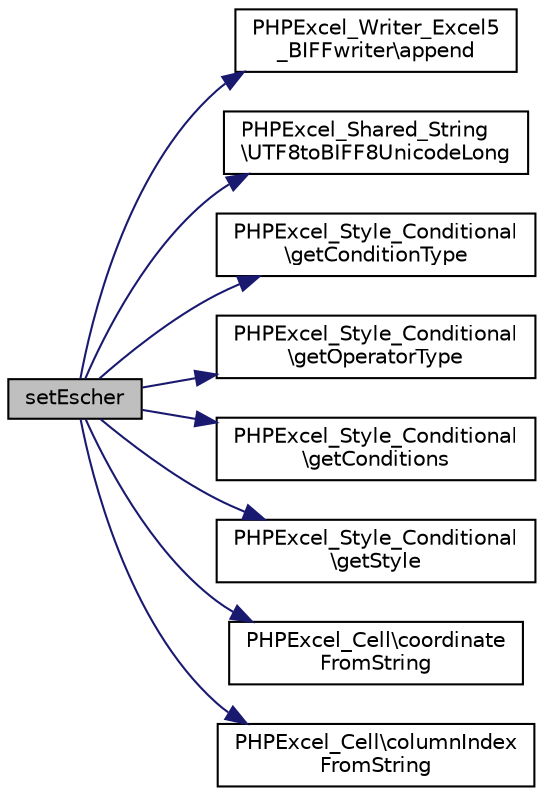 digraph "setEscher"
{
  edge [fontname="Helvetica",fontsize="10",labelfontname="Helvetica",labelfontsize="10"];
  node [fontname="Helvetica",fontsize="10",shape=record];
  rankdir="LR";
  Node69 [label="setEscher",height=0.2,width=0.4,color="black", fillcolor="grey75", style="filled", fontcolor="black"];
  Node69 -> Node70 [color="midnightblue",fontsize="10",style="solid",fontname="Helvetica"];
  Node70 [label="PHPExcel_Writer_Excel5\l_BIFFwriter\\append",height=0.2,width=0.4,color="black", fillcolor="white", style="filled",URL="$class_p_h_p_excel___writer___excel5___b_i_f_fwriter.html#ad117ad2ab651e4adbdced2fdae4116b8"];
  Node69 -> Node71 [color="midnightblue",fontsize="10",style="solid",fontname="Helvetica"];
  Node71 [label="PHPExcel_Shared_String\l\\UTF8toBIFF8UnicodeLong",height=0.2,width=0.4,color="black", fillcolor="white", style="filled",URL="$class_p_h_p_excel___shared___string.html#ab8bb1f6798969de77820379f7a341967"];
  Node69 -> Node72 [color="midnightblue",fontsize="10",style="solid",fontname="Helvetica"];
  Node72 [label="PHPExcel_Style_Conditional\l\\getConditionType",height=0.2,width=0.4,color="black", fillcolor="white", style="filled",URL="$class_p_h_p_excel___style___conditional.html#ab422e2452d0c875e2f10487878650f40"];
  Node69 -> Node73 [color="midnightblue",fontsize="10",style="solid",fontname="Helvetica"];
  Node73 [label="PHPExcel_Style_Conditional\l\\getOperatorType",height=0.2,width=0.4,color="black", fillcolor="white", style="filled",URL="$class_p_h_p_excel___style___conditional.html#a268cc400cd3cd8022f00e973f7699fd8"];
  Node69 -> Node74 [color="midnightblue",fontsize="10",style="solid",fontname="Helvetica"];
  Node74 [label="PHPExcel_Style_Conditional\l\\getConditions",height=0.2,width=0.4,color="black", fillcolor="white", style="filled",URL="$class_p_h_p_excel___style___conditional.html#a4902d744b8f49a132179f08ae5596d90"];
  Node69 -> Node75 [color="midnightblue",fontsize="10",style="solid",fontname="Helvetica"];
  Node75 [label="PHPExcel_Style_Conditional\l\\getStyle",height=0.2,width=0.4,color="black", fillcolor="white", style="filled",URL="$class_p_h_p_excel___style___conditional.html#a1a9c641ae8a39113009425cbccaee5d5"];
  Node69 -> Node76 [color="midnightblue",fontsize="10",style="solid",fontname="Helvetica"];
  Node76 [label="PHPExcel_Cell\\coordinate\lFromString",height=0.2,width=0.4,color="black", fillcolor="white", style="filled",URL="$class_p_h_p_excel___cell.html#a81e3469df94f7b5a1f5d9064575280a3"];
  Node69 -> Node77 [color="midnightblue",fontsize="10",style="solid",fontname="Helvetica"];
  Node77 [label="PHPExcel_Cell\\columnIndex\lFromString",height=0.2,width=0.4,color="black", fillcolor="white", style="filled",URL="$class_p_h_p_excel___cell.html#a492724422ceefe1d16ed2a8997a0a489"];
}
